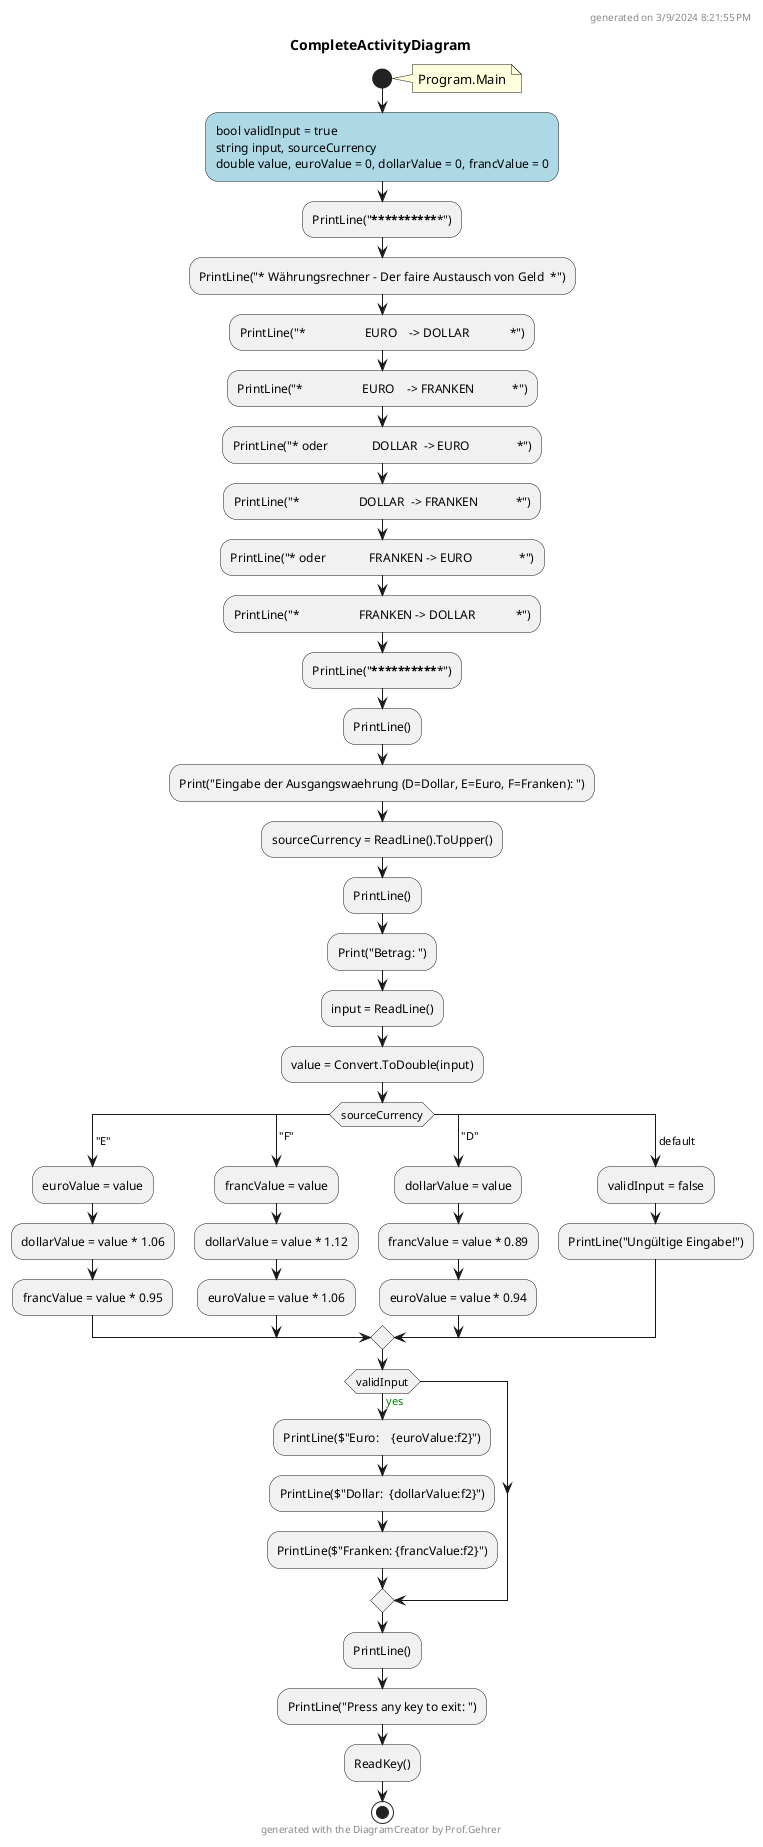 @startuml CompleteActivityDiagram
header
generated on 3/9/2024 8:21:55 PM
end header
title CompleteActivityDiagram
start
note right:  Program.Main
#LightBlue:bool validInput = true
string input, sourceCurrency
double value, euroValue = 0, dollarValue = 0, francValue = 0;
:PrintLine("***************************************************");
:PrintLine("* Währungsrechner - Der faire Austausch von Geld  *");
:PrintLine("*                   EURO    -> DOLLAR             *");
:PrintLine("*                   EURO    -> FRANKEN            *");
:PrintLine("* oder              DOLLAR  -> EURO               *");
:PrintLine("*                   DOLLAR  -> FRANKEN            *");
:PrintLine("* oder              FRANKEN -> EURO               *");
:PrintLine("*                   FRANKEN -> DOLLAR             *");
:PrintLine("***************************************************");
:PrintLine();
:Print("Eingabe der Ausgangswaehrung (D=Dollar, E=Euro, F=Franken): ");
:sourceCurrency = ReadLine().ToUpper();
:PrintLine();
:Print("Betrag: ");
:input = ReadLine();
:value = Convert.ToDouble(input);
switch (sourceCurrency)
  case( "E" )
  :euroValue = value;
  :dollarValue = value * 1.06;
  :francValue = value * 0.95;
  case( "F" )
  :francValue = value;
  :dollarValue = value * 1.12;
  :euroValue = value * 1.06;
  case( "D" )
  :dollarValue = value;
  :francValue = value * 0.89;
  :euroValue = value * 0.94;
  case ( default )
  :validInput = false;
  :PrintLine("Ungültige Eingabe!");
endswitch
if (validInput) then (<color:green>yes)
    :PrintLine($"Euro:    {euroValue:f2}");
    :PrintLine($"Dollar:  {dollarValue:f2}");
    :PrintLine($"Franken: {francValue:f2}");
endif
:PrintLine();
:PrintLine("Press any key to exit: ");
:ReadKey();
footer
generated with the DiagramCreator by Prof.Gehrer
end footer
stop
footer
generated with the DiagramCreator by Prof.Gehrer
end footer
@enduml
